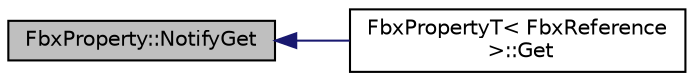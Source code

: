 digraph "FbxProperty::NotifyGet"
{
  edge [fontname="Helvetica",fontsize="10",labelfontname="Helvetica",labelfontsize="10"];
  node [fontname="Helvetica",fontsize="10",shape=record];
  rankdir="LR";
  Node290 [label="FbxProperty::NotifyGet",height=0.2,width=0.4,color="black", fillcolor="grey75", style="filled", fontcolor="black"];
  Node290 -> Node291 [dir="back",color="midnightblue",fontsize="10",style="solid",fontname="Helvetica"];
  Node291 [label="FbxPropertyT\< FbxReference\l \>::Get",height=0.2,width=0.4,color="black", fillcolor="white", style="filled",URL="$class_fbx_property_t_3_01_fbx_reference_01_4.html#a91552cfa2847dc9bd6ec37dff19f1e67"];
}
